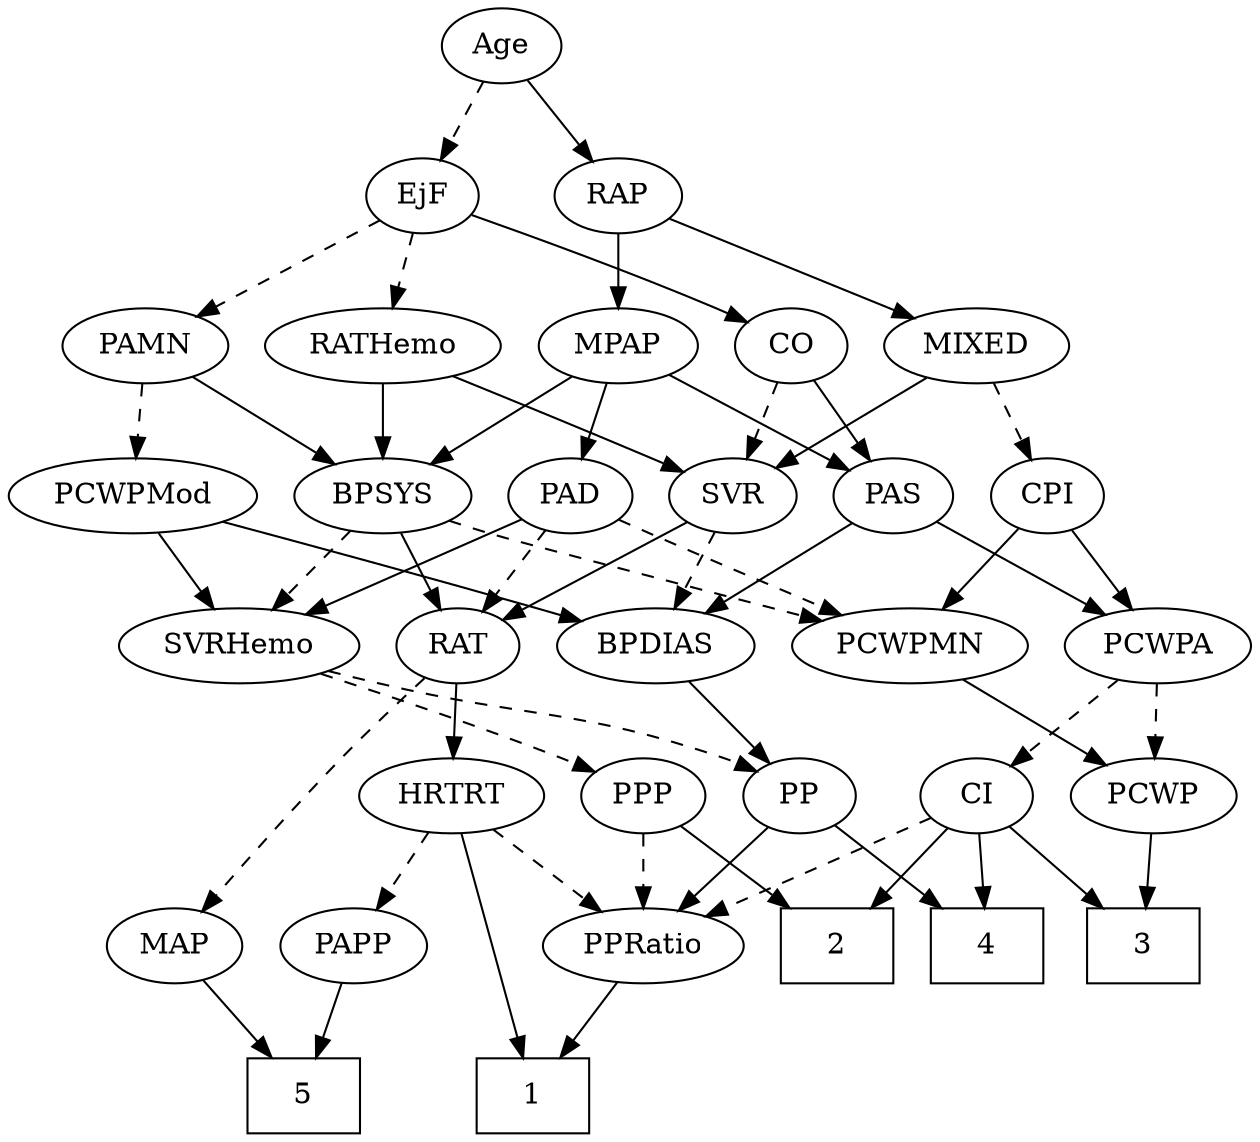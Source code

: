 strict digraph {
	graph [bb="0,0,563.14,540"];
	node [label="\N"];
	1	[height=0.5,
		pos="372.6,18",
		shape=box,
		width=0.75];
	2	[height=0.5,
		pos="239.6,90",
		shape=box,
		width=0.75];
	3	[height=0.5,
		pos="93.596,90",
		shape=box,
		width=0.75];
	4	[height=0.5,
		pos="167.6,90",
		shape=box,
		width=0.75];
	5	[height=0.5,
		pos="472.6,18",
		shape=box,
		width=0.75];
	Age	[height=0.5,
		pos="291.6,522",
		width=0.75];
	EjF	[height=0.5,
		pos="342.6,450",
		width=0.75];
	Age -> EjF	[pos="e,331.31,466.49 302.91,505.46 309.52,496.4 317.98,484.79 325.39,474.61",
		style=dashed];
	RAP	[height=0.5,
		pos="255.6,450",
		width=0.77632];
	Age -> RAP	[pos="e,264.15,467.63 283.25,504.76 278.95,496.4 273.6,486.02 268.77,476.61",
		style=solid];
	CO	[height=0.5,
		pos="175.6,378",
		width=0.75];
	EjF -> CO	[pos="e,196.83,389.27 319.71,440.2 293.44,429.98 249.13,412.44 211.6,396 209.79,395.21 207.94,394.38 206.08,393.54",
		style=solid];
	PAMN	[height=0.5,
		pos="461.6,378",
		width=1.011];
	EjF -> PAMN	[pos="e,439.07,392.25 362.25,437.44 380.73,426.57 408.71,410.11 430.27,397.43",
		style=dashed];
	RATHemo	[height=0.5,
		pos="357.6,378",
		width=1.3721];
	EjF -> RATHemo	[pos="e,353.89,396.28 346.23,432.05 347.9,424.26 349.92,414.82 351.79,406.08",
		style=dashed];
	MIXED	[height=0.5,
		pos="90.596,378",
		width=1.1193];
	RAP -> MIXED	[pos="e,118.87,390.99 232.65,439.27 205.69,427.83 160.55,408.68 128.4,395.04",
		style=solid];
	MPAP	[height=0.5,
		pos="255.6,378",
		width=0.97491];
	RAP -> MPAP	[pos="e,255.6,396.1 255.6,431.7 255.6,423.98 255.6,414.71 255.6,406.11",
		style=solid];
	CPI	[height=0.5,
		pos="35.596,306",
		width=0.75];
	MIXED -> CPI	[pos="e,47.53,322.19 77.84,360.76 70.7,351.68 61.677,340.19 53.805,330.18",
		style=dashed];
	SVR	[height=0.5,
		pos="180.6,306",
		width=0.77632];
	MIXED -> SVR	[pos="e,163.53,320.27 110.12,361.81 123.44,351.46 141.18,337.66 155.53,326.49",
		style=solid];
	BPSYS	[height=0.5,
		pos="461.6,306",
		width=1.0471];
	MPAP -> BPSYS	[pos="e,432.97,317.85 282.48,366.28 288.11,364.13 294.03,361.94 299.6,360 350.58,342.26 364.48,341.36 415.6,324 418.15,323.13 420.78,322.22 \
423.43,321.28",
		style=solid];
	PAD	[height=0.5,
		pos="377.6,306",
		width=0.79437];
	MPAP -> PAD	[pos="e,357.09,318.77 278.26,364 298.03,352.65 326.85,336.11 348.36,323.77",
		style=solid];
	PAS	[height=0.5,
		pos="107.6,306",
		width=0.75];
	MPAP -> PAS	[pos="e,128.98,317.11 230.49,365.13 204.96,353.05 165.39,334.34 138.08,321.42",
		style=solid];
	RAT	[height=0.5,
		pos="466.6,234",
		width=0.75827];
	BPSYS -> RAT	[pos="e,465.37,252.1 462.83,287.7 463.38,279.98 464.05,270.71 464.66,262.11",
		style=solid];
	PCWPMN	[height=0.5,
		pos="253.6,234",
		width=1.3902];
	BPSYS -> PCWPMN	[pos="e,290.08,246.5 432.95,294.22 427.21,292.12 421.22,289.96 415.6,288 376.72,274.46 332.26,259.99 299.76,249.59",
		style=dashed];
	SVRHemo	[height=0.5,
		pos="371.6,234",
		width=1.3902];
	BPSYS -> SVRHemo	[pos="e,391.59,250.55 442.51,290.15 430.12,280.52 413.75,267.79 399.86,256.98",
		style=dashed];
	PAD -> RAT	[pos="e,449.79,248.22 394.76,291.5 408.14,280.98 426.91,266.22 441.91,254.42",
		style=dashed];
	PAD -> PCWPMN	[pos="e,279.59,249.68 356.84,293.28 338.18,282.75 310.39,267.06 288.34,254.61",
		style=dashed];
	PAD -> SVRHemo	[pos="e,373.06,252.1 376.11,287.7 375.45,279.98 374.66,270.71 373.92,262.11",
		style=solid];
	CO -> PAS	[pos="e,121.67,321.49 161.51,362.5 152.02,352.73 139.35,339.69 128.68,328.7",
		style=solid];
	CO -> SVR	[pos="e,179.37,324.1 176.83,359.7 177.38,351.98 178.05,342.71 178.66,334.11",
		style=dashed];
	PCWPA	[height=0.5,
		pos="41.596,234",
		width=1.1555];
	PAS -> PCWPA	[pos="e,56.956,251.29 93.599,290.15 85.036,281.07 73.883,269.24 64.102,258.87",
		style=solid];
	BPDIAS	[height=0.5,
		pos="143.6,234",
		width=1.1735];
	PAS -> BPDIAS	[pos="e,135.04,251.63 115.95,288.76 120.25,280.4 125.59,270.02 130.43,260.61",
		style=solid];
	PAMN -> BPSYS	[pos="e,461.6,324.1 461.6,359.7 461.6,351.98 461.6,342.71 461.6,334.11",
		style=solid];
	PCWPMod	[height=0.5,
		pos="278.6,306",
		width=1.4443];
	PAMN -> PCWPMod	[pos="e,312.26,319.88 433.8,366.37 404.01,354.97 356.32,336.73 321.66,323.47",
		style=dashed];
	RATHemo -> BPSYS	[pos="e,440.49,321.21 380.16,361.81 395.28,351.63 415.36,338.12 431.79,327.06",
		style=solid];
	RATHemo -> SVR	[pos="e,202.4,317.32 323.68,364.9 295.16,354.55 253.44,339 217.6,324 215.74,323.22 213.83,322.41 211.92,321.57",
		style=solid];
	CPI -> PCWPA	[pos="e,40.13,252.1 37.079,287.7 37.741,279.98 38.535,270.71 39.272,262.11",
		style=solid];
	CPI -> PCWPMN	[pos="e,215.91,245.89 56.676,294.37 61.516,292.12 66.684,289.86 71.596,288 74.849,286.77 153.22,264.04 206.05,248.75",
		style=solid];
	MAP	[height=0.5,
		pos="532.6,90",
		width=0.84854];
	RAT -> MAP	[pos="e,524.95,107.46 474.3,216.43 485.72,191.85 507.26,145.51 520.72,116.56",
		style=dashed];
	HRTRT	[height=0.5,
		pos="427.6,162",
		width=1.1013];
	RAT -> HRTRT	[pos="e,436.86,179.63 457.55,216.76 452.89,208.4 447.11,198.02 441.86,188.61",
		style=solid];
	SVR -> RAT	[pos="e,446.05,245.88 201.74,294.13 206.83,291.84 212.33,289.62 217.6,288 309.34,259.71 339,280.77 430.6,252 432.53,251.39 434.48,250.7 \
436.44,249.96",
		style=solid];
	SVR -> BPDIAS	[pos="e,152.39,251.63 172.01,288.76 167.6,280.4 162.1,270.02 157.13,260.61",
		style=dashed];
	PCWPMod -> SVRHemo	[pos="e,351.01,250.49 299.24,289.46 312,279.86 328.57,267.38 342.64,256.8",
		style=solid];
	PCWPMod -> BPDIAS	[pos="e,169.37,248.37 250.95,290.67 229.93,279.77 200.88,264.7 178.3,253",
		style=solid];
	PCWP	[height=0.5,
		pos="89.596,162",
		width=0.97491];
	PCWPA -> PCWP	[pos="e,78.303,179.47 52.972,216.41 58.83,207.87 66.091,197.28 72.599,187.79",
		style=dashed];
	CI	[height=0.5,
		pos="169.6,162",
		width=0.75];
	PCWPA -> CI	[pos="e,149.21,174.15 66.276,219.5 87.38,207.96 117.8,191.33 140.17,179.1",
		style=dashed];
	PCWPMN -> PCWP	[pos="e,115.85,174.2 222.36,219.67 194.64,207.84 154.16,190.56 125.19,178.19",
		style=solid];
	PP	[height=0.5,
		pos="247.6,162",
		width=0.75];
	SVRHemo -> PP	[pos="e,267.54,174.26 345.9,218.5 325.64,207.05 297.37,191.1 276.35,179.23",
		style=dashed];
	PPP	[height=0.5,
		pos="324.6,162",
		width=0.75];
	SVRHemo -> PPP	[pos="e,335.33,178.99 360.46,216.41 354.64,207.74 347.41,196.97 340.96,187.38",
		style=dashed];
	BPDIAS -> PP	[pos="e,229.2,175.38 165.15,218.5 181.26,207.65 203.39,192.75 220.67,181.12",
		style=solid];
	MAP -> 5	[pos="e,487.56,36.461 519.28,73.465 511.94,64.906 502.66,54.069 494.3,44.32",
		style=solid];
	PP -> 4	[pos="e,187.05,108.02 231.79,147.17 221.26,137.95 207.14,125.6 194.82,114.82",
		style=solid];
	PPRatio	[height=0.5,
		pos="324.6,90",
		width=1.1013];
	PP -> PPRatio	[pos="e,307.7,106.36 263.18,146.83 273.78,137.2 288.02,124.25 300.12,113.25",
		style=solid];
	PPP -> 2	[pos="e,260.46,108.18 308.21,147.5 296.94,138.23 281.68,125.66 268.41,114.73",
		style=solid];
	PPP -> PPRatio	[pos="e,324.6,108.1 324.6,143.7 324.6,135.98 324.6,126.71 324.6,118.11",
		style=dashed];
	PPRatio -> 1	[pos="e,360.63,36.447 335.97,72.411 341.6,64.2 348.53,54.099 354.84,44.9",
		style=solid];
	PCWP -> 3	[pos="e,92.619,108.1 90.585,143.7 91.026,135.98 91.556,126.71 92.047,118.11",
		style=solid];
	CI -> 2	[pos="e,222.39,108.2 184.1,146.5 193.06,137.54 204.78,125.81 215.15,115.45",
		style=solid];
	CI -> 3	[pos="e,112.18,108.11 154.22,146.83 144.35,137.75 131.28,125.71 119.81,115.14",
		style=solid];
	CI -> 4	[pos="e,168.09,108.1 169.1,143.7 168.88,135.98 168.62,126.71 168.37,118.11",
		style=solid];
	CI -> PPRatio	[pos="e,297.35,103.3 191.48,151.12 216.55,139.8 258.04,121.06 288.05,107.51",
		style=dashed];
	PAPP	[height=0.5,
		pos="452.6,90",
		width=0.88464];
	PAPP -> 5	[pos="e,467.66,36.275 457.44,72.055 459.66,64.261 462.36,54.822 464.86,46.079",
		style=solid];
	HRTRT -> 1	[pos="e,379.28,36.268 421.07,144.15 411.65,119.84 394.15,74.66 382.96,45.753",
		style=solid];
	HRTRT -> PPRatio	[pos="e,345.91,105.49 406.25,146.5 391.2,136.27 370.84,122.43 354.22,111.13",
		style=dashed];
	HRTRT -> PAPP	[pos="e,446.6,107.79 433.65,144.05 436.5,136.06 439.98,126.33 443.17,117.4",
		style=dashed];
}
